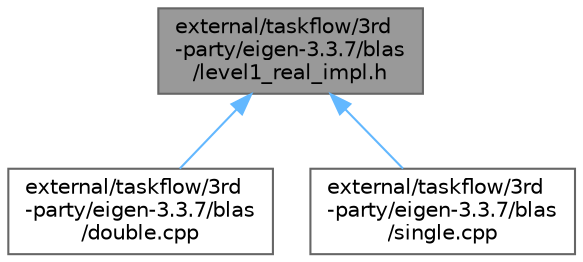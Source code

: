 digraph "external/taskflow/3rd-party/eigen-3.3.7/blas/level1_real_impl.h"
{
 // LATEX_PDF_SIZE
  bgcolor="transparent";
  edge [fontname=Helvetica,fontsize=10,labelfontname=Helvetica,labelfontsize=10];
  node [fontname=Helvetica,fontsize=10,shape=box,height=0.2,width=0.4];
  Node1 [id="Node000001",label="external/taskflow/3rd\l-party/eigen-3.3.7/blas\l/level1_real_impl.h",height=0.2,width=0.4,color="gray40", fillcolor="grey60", style="filled", fontcolor="black",tooltip=" "];
  Node1 -> Node2 [id="edge3_Node000001_Node000002",dir="back",color="steelblue1",style="solid",tooltip=" "];
  Node2 [id="Node000002",label="external/taskflow/3rd\l-party/eigen-3.3.7/blas\l/double.cpp",height=0.2,width=0.4,color="grey40", fillcolor="white", style="filled",URL="$blas_2double_8cpp.html",tooltip=" "];
  Node1 -> Node3 [id="edge4_Node000001_Node000003",dir="back",color="steelblue1",style="solid",tooltip=" "];
  Node3 [id="Node000003",label="external/taskflow/3rd\l-party/eigen-3.3.7/blas\l/single.cpp",height=0.2,width=0.4,color="grey40", fillcolor="white", style="filled",URL="$blas_2single_8cpp.html",tooltip=" "];
}
